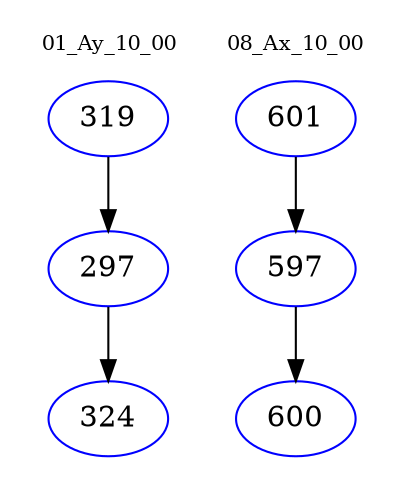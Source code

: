digraph{
subgraph cluster_0 {
color = white
label = "01_Ay_10_00";
fontsize=10;
T0_319 [label="319", color="blue"]
T0_319 -> T0_297 [color="black"]
T0_297 [label="297", color="blue"]
T0_297 -> T0_324 [color="black"]
T0_324 [label="324", color="blue"]
}
subgraph cluster_1 {
color = white
label = "08_Ax_10_00";
fontsize=10;
T1_601 [label="601", color="blue"]
T1_601 -> T1_597 [color="black"]
T1_597 [label="597", color="blue"]
T1_597 -> T1_600 [color="black"]
T1_600 [label="600", color="blue"]
}
}

